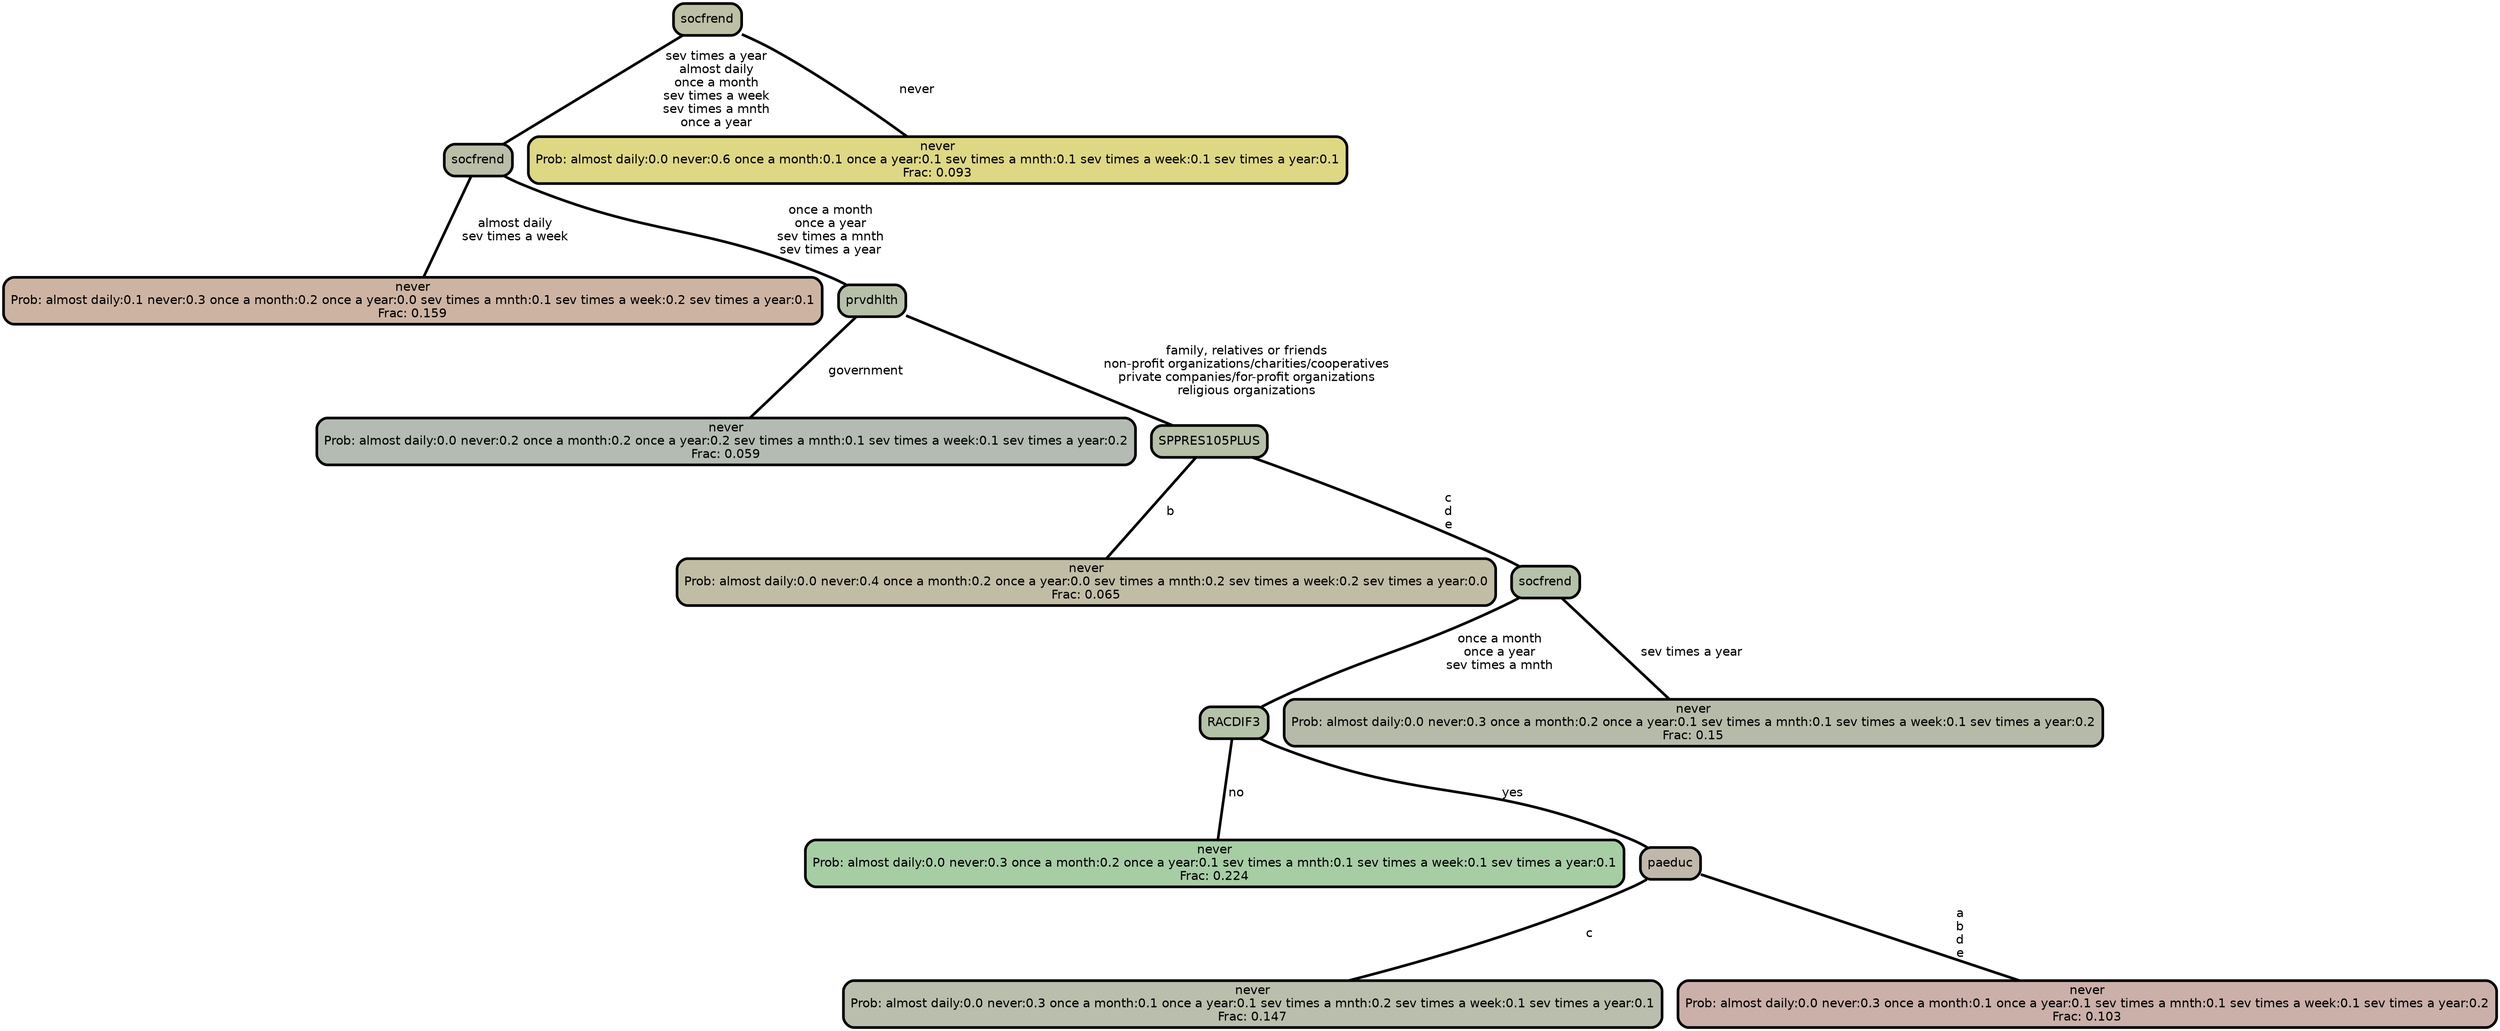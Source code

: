 graph Tree {
node [shape=box, style="filled, rounded",color="black",penwidth="3",fontcolor="black",                 fontname=helvetica] ;
graph [ranksep="0 equally", splines=straight,                 bgcolor=transparent, dpi=200] ;
edge [fontname=helvetica, color=black] ;
0 [label="never
Prob: almost daily:0.1 never:0.3 once a month:0.2 once a year:0.0 sev times a mnth:0.1 sev times a week:0.2 sev times a year:0.1
Frac: 0.159", fillcolor="#cdb4a2"] ;
1 [label="socfrend", fillcolor="#babea7"] ;
2 [label="never
Prob: almost daily:0.0 never:0.2 once a month:0.2 once a year:0.2 sev times a mnth:0.1 sev times a week:0.1 sev times a year:0.2
Frac: 0.059", fillcolor="#b3bbb2"] ;
3 [label="prvdhlth", fillcolor="#b6c0a9"] ;
4 [label="never
Prob: almost daily:0.0 never:0.4 once a month:0.2 once a year:0.0 sev times a mnth:0.2 sev times a week:0.2 sev times a year:0.0
Frac: 0.065", fillcolor="#c1bda5"] ;
5 [label="SPPRES105PLUS", fillcolor="#b6c0a8"] ;
6 [label="never
Prob: almost daily:0.0 never:0.3 once a month:0.2 once a year:0.1 sev times a mnth:0.1 sev times a week:0.1 sev times a year:0.1
Frac: 0.224", fillcolor="#a7cda5"] ;
7 [label="RACDIF3", fillcolor="#b4c2a8"] ;
8 [label="never
Prob: almost daily:0.0 never:0.3 once a month:0.1 once a year:0.1 sev times a mnth:0.2 sev times a week:0.1 sev times a year:0.1
Frac: 0.147", fillcolor="#babeac"] ;
9 [label="paeduc", fillcolor="#c0b8ab"] ;
10 [label="never
Prob: almost daily:0.0 never:0.3 once a month:0.1 once a year:0.1 sev times a mnth:0.1 sev times a week:0.1 sev times a year:0.2
Frac: 0.103", fillcolor="#cab0a9"] ;
11 [label="socfrend", fillcolor="#b5c1a8"] ;
12 [label="never
Prob: almost daily:0.0 never:0.3 once a month:0.2 once a year:0.1 sev times a mnth:0.1 sev times a week:0.1 sev times a year:0.2
Frac: 0.15", fillcolor="#b6bba9"] ;
13 [label="socfrend", fillcolor="#bdc0a4"] ;
14 [label="never
Prob: almost daily:0.0 never:0.6 once a month:0.1 once a year:0.1 sev times a mnth:0.1 sev times a week:0.1 sev times a year:0.1
Frac: 0.093", fillcolor="#ded884"] ;
1 -- 0 [label=" almost daily\n sev times a week",penwidth=3] ;
1 -- 3 [label=" once a month\n once a year\n sev times a mnth\n sev times a year",penwidth=3] ;
3 -- 2 [label=" government",penwidth=3] ;
3 -- 5 [label=" family, relatives or friends\n non-profit organizations/charities/cooperatives\n private companies/for-profit organizations\n religious organizations",penwidth=3] ;
5 -- 4 [label=" b",penwidth=3] ;
5 -- 11 [label=" c\n d\n e",penwidth=3] ;
7 -- 6 [label=" no",penwidth=3] ;
7 -- 9 [label=" yes",penwidth=3] ;
9 -- 8 [label=" c",penwidth=3] ;
9 -- 10 [label=" a\n b\n d\n e",penwidth=3] ;
11 -- 7 [label=" once a month\n once a year\n sev times a mnth",penwidth=3] ;
11 -- 12 [label=" sev times a year",penwidth=3] ;
13 -- 1 [label=" sev times a year\n almost daily\n once a month\n sev times a week\n sev times a mnth\n once a year",penwidth=3] ;
13 -- 14 [label=" never",penwidth=3] ;
{rank = same;}}